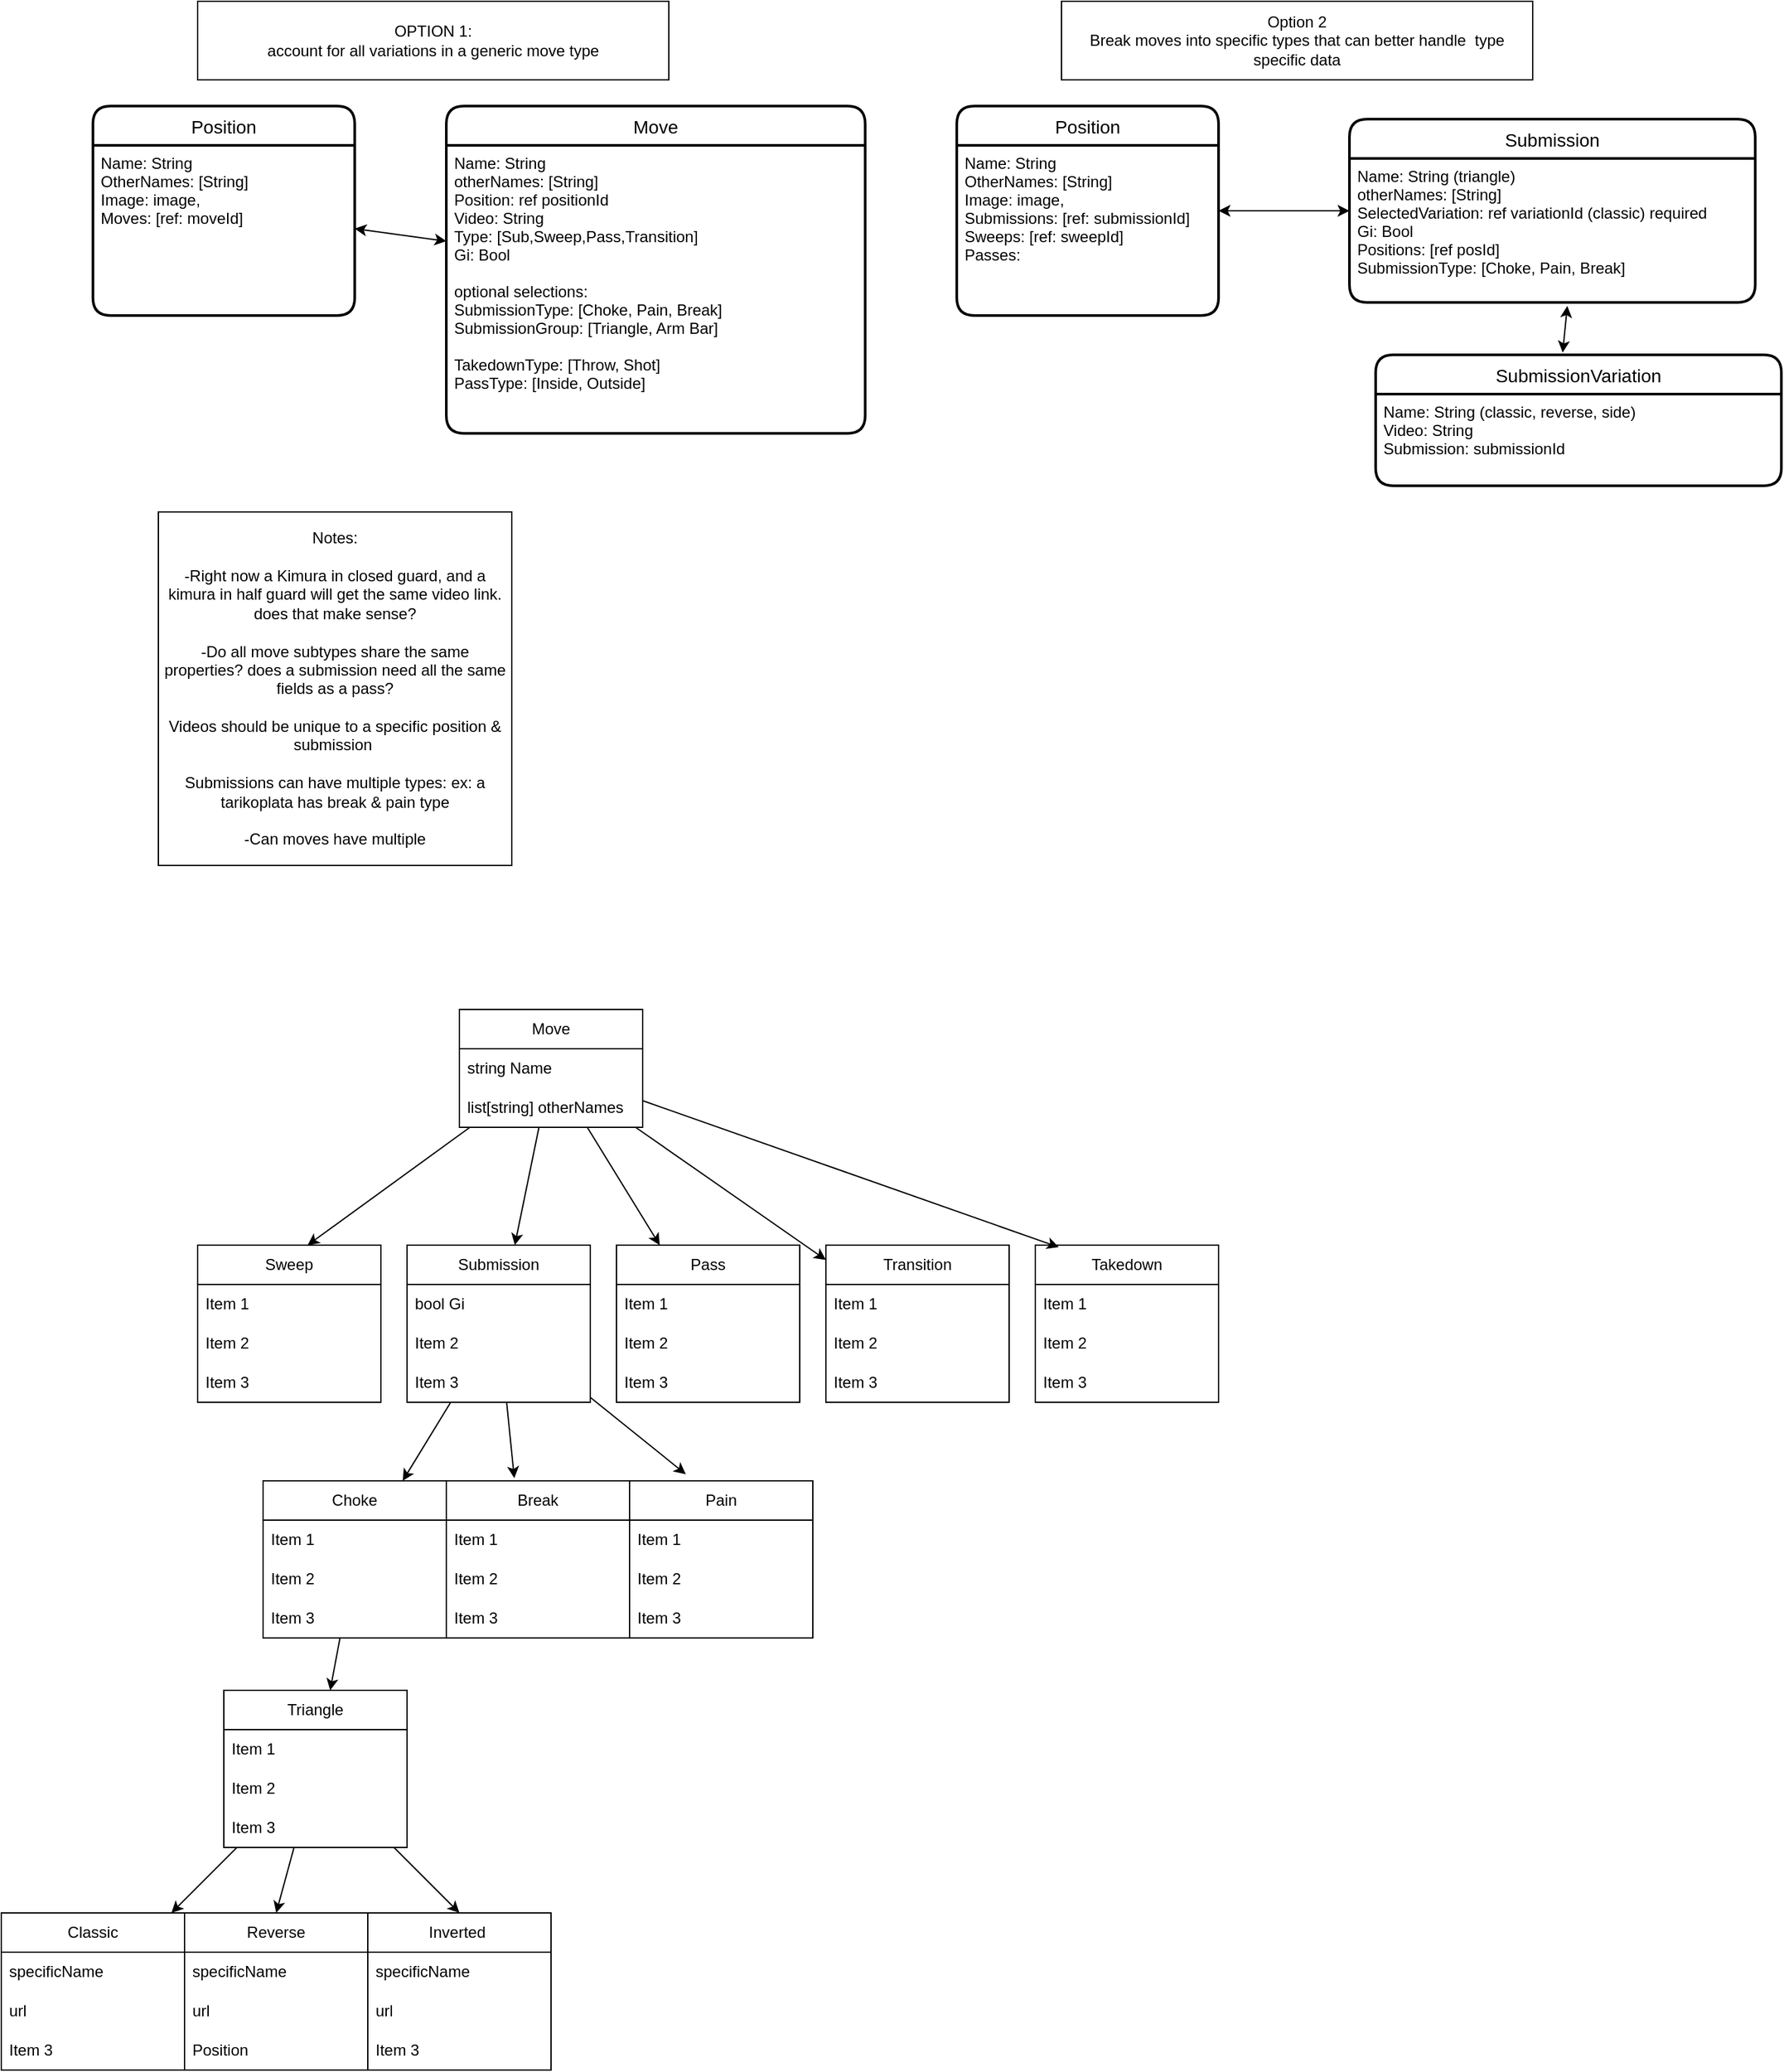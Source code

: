<mxfile version="20.6.0" type="device"><diagram id="05X50fhyqJWK6N9mCfJg" name="Page-1"><mxGraphModel dx="2087" dy="663" grid="1" gridSize="10" guides="1" tooltips="1" connect="1" arrows="1" fold="1" page="1" pageScale="1" pageWidth="850" pageHeight="1100" math="0" shadow="0"><root><mxCell id="0"/><mxCell id="1" parent="0"/><mxCell id="5W6L6E49-qdEjAKGWzjx-2" value="" style="endArrow=classic;html=1;rounded=0;entryX=0.6;entryY=0;entryDx=0;entryDy=0;entryPerimeter=0;" parent="1" source="5W6L6E49-qdEjAKGWzjx-4" target="5W6L6E49-qdEjAKGWzjx-8" edge="1"><mxGeometry width="50" height="50" relative="1" as="geometry"><mxPoint x="-453.98" y="882.01" as="sourcePoint"/><mxPoint x="-500" y="1030" as="targetPoint"/></mxGeometry></mxCell><mxCell id="5W6L6E49-qdEjAKGWzjx-4" value="Move" style="swimlane;fontStyle=0;childLayout=stackLayout;horizontal=1;startSize=30;horizontalStack=0;resizeParent=1;resizeParentMax=0;resizeLast=0;collapsible=1;marginBottom=0;whiteSpace=wrap;html=1;" parent="1" vertex="1"><mxGeometry x="-470" y="770" width="140" height="90" as="geometry"><mxRectangle x="220" y="80" width="70" height="30" as="alternateBounds"/></mxGeometry></mxCell><mxCell id="5W6L6E49-qdEjAKGWzjx-5" value="string Name" style="text;strokeColor=none;fillColor=none;align=left;verticalAlign=middle;spacingLeft=4;spacingRight=4;overflow=hidden;points=[[0,0.5],[1,0.5]];portConstraint=eastwest;rotatable=0;whiteSpace=wrap;html=1;" parent="5W6L6E49-qdEjAKGWzjx-4" vertex="1"><mxGeometry y="30" width="140" height="30" as="geometry"/></mxCell><mxCell id="5W6L6E49-qdEjAKGWzjx-17" value="list[string] otherNames" style="text;strokeColor=none;fillColor=none;align=left;verticalAlign=middle;spacingLeft=4;spacingRight=4;overflow=hidden;points=[[0,0.5],[1,0.5]];portConstraint=eastwest;rotatable=0;whiteSpace=wrap;html=1;" parent="5W6L6E49-qdEjAKGWzjx-4" vertex="1"><mxGeometry y="60" width="140" height="30" as="geometry"/></mxCell><mxCell id="5W6L6E49-qdEjAKGWzjx-8" value="Sweep" style="swimlane;fontStyle=0;childLayout=stackLayout;horizontal=1;startSize=30;horizontalStack=0;resizeParent=1;resizeParentMax=0;resizeLast=0;collapsible=1;marginBottom=0;whiteSpace=wrap;html=1;" parent="1" vertex="1"><mxGeometry x="-670" y="950" width="140" height="120" as="geometry"/></mxCell><mxCell id="5W6L6E49-qdEjAKGWzjx-9" value="Item 1" style="text;strokeColor=none;fillColor=none;align=left;verticalAlign=middle;spacingLeft=4;spacingRight=4;overflow=hidden;points=[[0,0.5],[1,0.5]];portConstraint=eastwest;rotatable=0;whiteSpace=wrap;html=1;" parent="5W6L6E49-qdEjAKGWzjx-8" vertex="1"><mxGeometry y="30" width="140" height="30" as="geometry"/></mxCell><mxCell id="5W6L6E49-qdEjAKGWzjx-10" value="Item 2" style="text;strokeColor=none;fillColor=none;align=left;verticalAlign=middle;spacingLeft=4;spacingRight=4;overflow=hidden;points=[[0,0.5],[1,0.5]];portConstraint=eastwest;rotatable=0;whiteSpace=wrap;html=1;" parent="5W6L6E49-qdEjAKGWzjx-8" vertex="1"><mxGeometry y="60" width="140" height="30" as="geometry"/></mxCell><mxCell id="5W6L6E49-qdEjAKGWzjx-11" value="Item 3" style="text;strokeColor=none;fillColor=none;align=left;verticalAlign=middle;spacingLeft=4;spacingRight=4;overflow=hidden;points=[[0,0.5],[1,0.5]];portConstraint=eastwest;rotatable=0;whiteSpace=wrap;html=1;" parent="5W6L6E49-qdEjAKGWzjx-8" vertex="1"><mxGeometry y="90" width="140" height="30" as="geometry"/></mxCell><mxCell id="5W6L6E49-qdEjAKGWzjx-12" value="Submission" style="swimlane;fontStyle=0;childLayout=stackLayout;horizontal=1;startSize=30;horizontalStack=0;resizeParent=1;resizeParentMax=0;resizeLast=0;collapsible=1;marginBottom=0;whiteSpace=wrap;html=1;" parent="1" vertex="1"><mxGeometry x="-510" y="950" width="140" height="120" as="geometry"/></mxCell><mxCell id="5W6L6E49-qdEjAKGWzjx-13" value="bool Gi" style="text;strokeColor=none;fillColor=none;align=left;verticalAlign=middle;spacingLeft=4;spacingRight=4;overflow=hidden;points=[[0,0.5],[1,0.5]];portConstraint=eastwest;rotatable=0;whiteSpace=wrap;html=1;" parent="5W6L6E49-qdEjAKGWzjx-12" vertex="1"><mxGeometry y="30" width="140" height="30" as="geometry"/></mxCell><mxCell id="5W6L6E49-qdEjAKGWzjx-14" value="Item 2" style="text;strokeColor=none;fillColor=none;align=left;verticalAlign=middle;spacingLeft=4;spacingRight=4;overflow=hidden;points=[[0,0.5],[1,0.5]];portConstraint=eastwest;rotatable=0;whiteSpace=wrap;html=1;" parent="5W6L6E49-qdEjAKGWzjx-12" vertex="1"><mxGeometry y="60" width="140" height="30" as="geometry"/></mxCell><mxCell id="5W6L6E49-qdEjAKGWzjx-15" value="Item 3" style="text;strokeColor=none;fillColor=none;align=left;verticalAlign=middle;spacingLeft=4;spacingRight=4;overflow=hidden;points=[[0,0.5],[1,0.5]];portConstraint=eastwest;rotatable=0;whiteSpace=wrap;html=1;" parent="5W6L6E49-qdEjAKGWzjx-12" vertex="1"><mxGeometry y="90" width="140" height="30" as="geometry"/></mxCell><mxCell id="5W6L6E49-qdEjAKGWzjx-16" value="" style="endArrow=classic;html=1;rounded=0;" parent="1" source="5W6L6E49-qdEjAKGWzjx-4" target="5W6L6E49-qdEjAKGWzjx-12" edge="1"><mxGeometry width="50" height="50" relative="1" as="geometry"><mxPoint x="-370" y="870" as="sourcePoint"/><mxPoint x="-240" y="1060" as="targetPoint"/></mxGeometry></mxCell><mxCell id="5W6L6E49-qdEjAKGWzjx-19" value="Pass" style="swimlane;fontStyle=0;childLayout=stackLayout;horizontal=1;startSize=30;horizontalStack=0;resizeParent=1;resizeParentMax=0;resizeLast=0;collapsible=1;marginBottom=0;whiteSpace=wrap;html=1;" parent="1" vertex="1"><mxGeometry x="-350" y="950" width="140" height="120" as="geometry"/></mxCell><mxCell id="5W6L6E49-qdEjAKGWzjx-20" value="Item 1" style="text;strokeColor=none;fillColor=none;align=left;verticalAlign=middle;spacingLeft=4;spacingRight=4;overflow=hidden;points=[[0,0.5],[1,0.5]];portConstraint=eastwest;rotatable=0;whiteSpace=wrap;html=1;" parent="5W6L6E49-qdEjAKGWzjx-19" vertex="1"><mxGeometry y="30" width="140" height="30" as="geometry"/></mxCell><mxCell id="5W6L6E49-qdEjAKGWzjx-21" value="Item 2" style="text;strokeColor=none;fillColor=none;align=left;verticalAlign=middle;spacingLeft=4;spacingRight=4;overflow=hidden;points=[[0,0.5],[1,0.5]];portConstraint=eastwest;rotatable=0;whiteSpace=wrap;html=1;" parent="5W6L6E49-qdEjAKGWzjx-19" vertex="1"><mxGeometry y="60" width="140" height="30" as="geometry"/></mxCell><mxCell id="5W6L6E49-qdEjAKGWzjx-22" value="Item 3" style="text;strokeColor=none;fillColor=none;align=left;verticalAlign=middle;spacingLeft=4;spacingRight=4;overflow=hidden;points=[[0,0.5],[1,0.5]];portConstraint=eastwest;rotatable=0;whiteSpace=wrap;html=1;" parent="5W6L6E49-qdEjAKGWzjx-19" vertex="1"><mxGeometry y="90" width="140" height="30" as="geometry"/></mxCell><mxCell id="5W6L6E49-qdEjAKGWzjx-23" value="" style="endArrow=classic;html=1;rounded=0;" parent="1" source="5W6L6E49-qdEjAKGWzjx-4" target="5W6L6E49-qdEjAKGWzjx-19" edge="1"><mxGeometry width="50" height="50" relative="1" as="geometry"><mxPoint x="-290" y="910" as="sourcePoint"/><mxPoint x="-240" y="860" as="targetPoint"/></mxGeometry></mxCell><mxCell id="5W6L6E49-qdEjAKGWzjx-24" value="Transition" style="swimlane;fontStyle=0;childLayout=stackLayout;horizontal=1;startSize=30;horizontalStack=0;resizeParent=1;resizeParentMax=0;resizeLast=0;collapsible=1;marginBottom=0;whiteSpace=wrap;html=1;" parent="1" vertex="1"><mxGeometry x="-190" y="950" width="140" height="120" as="geometry"/></mxCell><mxCell id="5W6L6E49-qdEjAKGWzjx-25" value="Item 1" style="text;strokeColor=none;fillColor=none;align=left;verticalAlign=middle;spacingLeft=4;spacingRight=4;overflow=hidden;points=[[0,0.5],[1,0.5]];portConstraint=eastwest;rotatable=0;whiteSpace=wrap;html=1;" parent="5W6L6E49-qdEjAKGWzjx-24" vertex="1"><mxGeometry y="30" width="140" height="30" as="geometry"/></mxCell><mxCell id="5W6L6E49-qdEjAKGWzjx-26" value="Item 2" style="text;strokeColor=none;fillColor=none;align=left;verticalAlign=middle;spacingLeft=4;spacingRight=4;overflow=hidden;points=[[0,0.5],[1,0.5]];portConstraint=eastwest;rotatable=0;whiteSpace=wrap;html=1;" parent="5W6L6E49-qdEjAKGWzjx-24" vertex="1"><mxGeometry y="60" width="140" height="30" as="geometry"/></mxCell><mxCell id="5W6L6E49-qdEjAKGWzjx-27" value="Item 3" style="text;strokeColor=none;fillColor=none;align=left;verticalAlign=middle;spacingLeft=4;spacingRight=4;overflow=hidden;points=[[0,0.5],[1,0.5]];portConstraint=eastwest;rotatable=0;whiteSpace=wrap;html=1;" parent="5W6L6E49-qdEjAKGWzjx-24" vertex="1"><mxGeometry y="90" width="140" height="30" as="geometry"/></mxCell><mxCell id="5W6L6E49-qdEjAKGWzjx-28" value="" style="endArrow=classic;html=1;rounded=0;" parent="1" source="5W6L6E49-qdEjAKGWzjx-4" target="5W6L6E49-qdEjAKGWzjx-24" edge="1"><mxGeometry width="50" height="50" relative="1" as="geometry"><mxPoint x="-290" y="910" as="sourcePoint"/><mxPoint x="-240" y="860" as="targetPoint"/></mxGeometry></mxCell><mxCell id="5W6L6E49-qdEjAKGWzjx-29" value="Choke" style="swimlane;fontStyle=0;childLayout=stackLayout;horizontal=1;startSize=30;horizontalStack=0;resizeParent=1;resizeParentMax=0;resizeLast=0;collapsible=1;marginBottom=0;whiteSpace=wrap;html=1;" parent="1" vertex="1"><mxGeometry x="-620" y="1130" width="140" height="120" as="geometry"/></mxCell><mxCell id="5W6L6E49-qdEjAKGWzjx-30" value="Item 1" style="text;strokeColor=none;fillColor=none;align=left;verticalAlign=middle;spacingLeft=4;spacingRight=4;overflow=hidden;points=[[0,0.5],[1,0.5]];portConstraint=eastwest;rotatable=0;whiteSpace=wrap;html=1;" parent="5W6L6E49-qdEjAKGWzjx-29" vertex="1"><mxGeometry y="30" width="140" height="30" as="geometry"/></mxCell><mxCell id="5W6L6E49-qdEjAKGWzjx-31" value="Item 2" style="text;strokeColor=none;fillColor=none;align=left;verticalAlign=middle;spacingLeft=4;spacingRight=4;overflow=hidden;points=[[0,0.5],[1,0.5]];portConstraint=eastwest;rotatable=0;whiteSpace=wrap;html=1;" parent="5W6L6E49-qdEjAKGWzjx-29" vertex="1"><mxGeometry y="60" width="140" height="30" as="geometry"/></mxCell><mxCell id="5W6L6E49-qdEjAKGWzjx-32" value="Item 3" style="text;strokeColor=none;fillColor=none;align=left;verticalAlign=middle;spacingLeft=4;spacingRight=4;overflow=hidden;points=[[0,0.5],[1,0.5]];portConstraint=eastwest;rotatable=0;whiteSpace=wrap;html=1;" parent="5W6L6E49-qdEjAKGWzjx-29" vertex="1"><mxGeometry y="90" width="140" height="30" as="geometry"/></mxCell><mxCell id="5W6L6E49-qdEjAKGWzjx-33" value="" style="endArrow=classic;html=1;rounded=0;" parent="1" source="5W6L6E49-qdEjAKGWzjx-12" target="5W6L6E49-qdEjAKGWzjx-29" edge="1"><mxGeometry width="50" height="50" relative="1" as="geometry"><mxPoint x="-290" y="910" as="sourcePoint"/><mxPoint x="-240" y="860" as="targetPoint"/></mxGeometry></mxCell><mxCell id="5W6L6E49-qdEjAKGWzjx-39" value="Break" style="swimlane;fontStyle=0;childLayout=stackLayout;horizontal=1;startSize=30;horizontalStack=0;resizeParent=1;resizeParentMax=0;resizeLast=0;collapsible=1;marginBottom=0;whiteSpace=wrap;html=1;" parent="1" vertex="1"><mxGeometry x="-480" y="1130" width="140" height="120" as="geometry"/></mxCell><mxCell id="5W6L6E49-qdEjAKGWzjx-40" value="Item 1" style="text;strokeColor=none;fillColor=none;align=left;verticalAlign=middle;spacingLeft=4;spacingRight=4;overflow=hidden;points=[[0,0.5],[1,0.5]];portConstraint=eastwest;rotatable=0;whiteSpace=wrap;html=1;" parent="5W6L6E49-qdEjAKGWzjx-39" vertex="1"><mxGeometry y="30" width="140" height="30" as="geometry"/></mxCell><mxCell id="5W6L6E49-qdEjAKGWzjx-41" value="Item 2" style="text;strokeColor=none;fillColor=none;align=left;verticalAlign=middle;spacingLeft=4;spacingRight=4;overflow=hidden;points=[[0,0.5],[1,0.5]];portConstraint=eastwest;rotatable=0;whiteSpace=wrap;html=1;" parent="5W6L6E49-qdEjAKGWzjx-39" vertex="1"><mxGeometry y="60" width="140" height="30" as="geometry"/></mxCell><mxCell id="5W6L6E49-qdEjAKGWzjx-42" value="Item 3" style="text;strokeColor=none;fillColor=none;align=left;verticalAlign=middle;spacingLeft=4;spacingRight=4;overflow=hidden;points=[[0,0.5],[1,0.5]];portConstraint=eastwest;rotatable=0;whiteSpace=wrap;html=1;" parent="5W6L6E49-qdEjAKGWzjx-39" vertex="1"><mxGeometry y="90" width="140" height="30" as="geometry"/></mxCell><mxCell id="5W6L6E49-qdEjAKGWzjx-43" value="" style="endArrow=classic;html=1;rounded=0;entryX=0.371;entryY=-0.017;entryDx=0;entryDy=0;entryPerimeter=0;" parent="1" source="5W6L6E49-qdEjAKGWzjx-12" target="5W6L6E49-qdEjAKGWzjx-39" edge="1"><mxGeometry width="50" height="50" relative="1" as="geometry"><mxPoint x="-290" y="910" as="sourcePoint"/><mxPoint x="-240" y="860" as="targetPoint"/></mxGeometry></mxCell><mxCell id="5W6L6E49-qdEjAKGWzjx-44" value="Pain" style="swimlane;fontStyle=0;childLayout=stackLayout;horizontal=1;startSize=30;horizontalStack=0;resizeParent=1;resizeParentMax=0;resizeLast=0;collapsible=1;marginBottom=0;whiteSpace=wrap;html=1;" parent="1" vertex="1"><mxGeometry x="-340" y="1130" width="140" height="120" as="geometry"/></mxCell><mxCell id="5W6L6E49-qdEjAKGWzjx-45" value="Item 1" style="text;strokeColor=none;fillColor=none;align=left;verticalAlign=middle;spacingLeft=4;spacingRight=4;overflow=hidden;points=[[0,0.5],[1,0.5]];portConstraint=eastwest;rotatable=0;whiteSpace=wrap;html=1;" parent="5W6L6E49-qdEjAKGWzjx-44" vertex="1"><mxGeometry y="30" width="140" height="30" as="geometry"/></mxCell><mxCell id="5W6L6E49-qdEjAKGWzjx-46" value="Item 2" style="text;strokeColor=none;fillColor=none;align=left;verticalAlign=middle;spacingLeft=4;spacingRight=4;overflow=hidden;points=[[0,0.5],[1,0.5]];portConstraint=eastwest;rotatable=0;whiteSpace=wrap;html=1;" parent="5W6L6E49-qdEjAKGWzjx-44" vertex="1"><mxGeometry y="60" width="140" height="30" as="geometry"/></mxCell><mxCell id="5W6L6E49-qdEjAKGWzjx-47" value="Item 3" style="text;strokeColor=none;fillColor=none;align=left;verticalAlign=middle;spacingLeft=4;spacingRight=4;overflow=hidden;points=[[0,0.5],[1,0.5]];portConstraint=eastwest;rotatable=0;whiteSpace=wrap;html=1;" parent="5W6L6E49-qdEjAKGWzjx-44" vertex="1"><mxGeometry y="90" width="140" height="30" as="geometry"/></mxCell><mxCell id="5W6L6E49-qdEjAKGWzjx-48" value="" style="endArrow=classic;html=1;rounded=0;entryX=0.307;entryY=-0.042;entryDx=0;entryDy=0;entryPerimeter=0;" parent="1" source="5W6L6E49-qdEjAKGWzjx-12" target="5W6L6E49-qdEjAKGWzjx-44" edge="1"><mxGeometry width="50" height="50" relative="1" as="geometry"><mxPoint x="-398.494" y="1080" as="sourcePoint"/><mxPoint x="-368.06" y="1137.96" as="targetPoint"/></mxGeometry></mxCell><mxCell id="5W6L6E49-qdEjAKGWzjx-49" value="Triangle" style="swimlane;fontStyle=0;childLayout=stackLayout;horizontal=1;startSize=30;horizontalStack=0;resizeParent=1;resizeParentMax=0;resizeLast=0;collapsible=1;marginBottom=0;whiteSpace=wrap;html=1;" parent="1" vertex="1"><mxGeometry x="-650" y="1290" width="140" height="120" as="geometry"/></mxCell><mxCell id="5W6L6E49-qdEjAKGWzjx-50" value="Item 1" style="text;strokeColor=none;fillColor=none;align=left;verticalAlign=middle;spacingLeft=4;spacingRight=4;overflow=hidden;points=[[0,0.5],[1,0.5]];portConstraint=eastwest;rotatable=0;whiteSpace=wrap;html=1;" parent="5W6L6E49-qdEjAKGWzjx-49" vertex="1"><mxGeometry y="30" width="140" height="30" as="geometry"/></mxCell><mxCell id="5W6L6E49-qdEjAKGWzjx-51" value="Item 2" style="text;strokeColor=none;fillColor=none;align=left;verticalAlign=middle;spacingLeft=4;spacingRight=4;overflow=hidden;points=[[0,0.5],[1,0.5]];portConstraint=eastwest;rotatable=0;whiteSpace=wrap;html=1;" parent="5W6L6E49-qdEjAKGWzjx-49" vertex="1"><mxGeometry y="60" width="140" height="30" as="geometry"/></mxCell><mxCell id="5W6L6E49-qdEjAKGWzjx-52" value="Item 3" style="text;strokeColor=none;fillColor=none;align=left;verticalAlign=middle;spacingLeft=4;spacingRight=4;overflow=hidden;points=[[0,0.5],[1,0.5]];portConstraint=eastwest;rotatable=0;whiteSpace=wrap;html=1;" parent="5W6L6E49-qdEjAKGWzjx-49" vertex="1"><mxGeometry y="90" width="140" height="30" as="geometry"/></mxCell><mxCell id="5W6L6E49-qdEjAKGWzjx-53" value="" style="endArrow=classic;html=1;rounded=0;" parent="1" source="5W6L6E49-qdEjAKGWzjx-29" target="5W6L6E49-qdEjAKGWzjx-49" edge="1"><mxGeometry width="50" height="50" relative="1" as="geometry"><mxPoint x="-290" y="1110" as="sourcePoint"/><mxPoint x="-490" y="1270" as="targetPoint"/></mxGeometry></mxCell><mxCell id="5W6L6E49-qdEjAKGWzjx-54" value="Inverted&amp;nbsp;" style="swimlane;fontStyle=0;childLayout=stackLayout;horizontal=1;startSize=30;horizontalStack=0;resizeParent=1;resizeParentMax=0;resizeLast=0;collapsible=1;marginBottom=0;whiteSpace=wrap;html=1;" parent="1" vertex="1"><mxGeometry x="-540" y="1460" width="140" height="120" as="geometry"/></mxCell><mxCell id="5W6L6E49-qdEjAKGWzjx-55" value="specificName" style="text;strokeColor=none;fillColor=none;align=left;verticalAlign=middle;spacingLeft=4;spacingRight=4;overflow=hidden;points=[[0,0.5],[1,0.5]];portConstraint=eastwest;rotatable=0;whiteSpace=wrap;html=1;" parent="5W6L6E49-qdEjAKGWzjx-54" vertex="1"><mxGeometry y="30" width="140" height="30" as="geometry"/></mxCell><mxCell id="5W6L6E49-qdEjAKGWzjx-56" value="url" style="text;strokeColor=none;fillColor=none;align=left;verticalAlign=middle;spacingLeft=4;spacingRight=4;overflow=hidden;points=[[0,0.5],[1,0.5]];portConstraint=eastwest;rotatable=0;whiteSpace=wrap;html=1;" parent="5W6L6E49-qdEjAKGWzjx-54" vertex="1"><mxGeometry y="60" width="140" height="30" as="geometry"/></mxCell><mxCell id="5W6L6E49-qdEjAKGWzjx-57" value="Item 3" style="text;strokeColor=none;fillColor=none;align=left;verticalAlign=middle;spacingLeft=4;spacingRight=4;overflow=hidden;points=[[0,0.5],[1,0.5]];portConstraint=eastwest;rotatable=0;whiteSpace=wrap;html=1;" parent="5W6L6E49-qdEjAKGWzjx-54" vertex="1"><mxGeometry y="90" width="140" height="30" as="geometry"/></mxCell><mxCell id="5W6L6E49-qdEjAKGWzjx-58" value="Reverse" style="swimlane;fontStyle=0;childLayout=stackLayout;horizontal=1;startSize=30;horizontalStack=0;resizeParent=1;resizeParentMax=0;resizeLast=0;collapsible=1;marginBottom=0;whiteSpace=wrap;html=1;" parent="1" vertex="1"><mxGeometry x="-680" y="1460" width="140" height="120" as="geometry"/></mxCell><mxCell id="5W6L6E49-qdEjAKGWzjx-59" value="specificName" style="text;strokeColor=none;fillColor=none;align=left;verticalAlign=middle;spacingLeft=4;spacingRight=4;overflow=hidden;points=[[0,0.5],[1,0.5]];portConstraint=eastwest;rotatable=0;whiteSpace=wrap;html=1;" parent="5W6L6E49-qdEjAKGWzjx-58" vertex="1"><mxGeometry y="30" width="140" height="30" as="geometry"/></mxCell><mxCell id="5W6L6E49-qdEjAKGWzjx-60" value="url" style="text;strokeColor=none;fillColor=none;align=left;verticalAlign=middle;spacingLeft=4;spacingRight=4;overflow=hidden;points=[[0,0.5],[1,0.5]];portConstraint=eastwest;rotatable=0;whiteSpace=wrap;html=1;" parent="5W6L6E49-qdEjAKGWzjx-58" vertex="1"><mxGeometry y="60" width="140" height="30" as="geometry"/></mxCell><mxCell id="5W6L6E49-qdEjAKGWzjx-61" value="Position" style="text;strokeColor=none;fillColor=none;align=left;verticalAlign=middle;spacingLeft=4;spacingRight=4;overflow=hidden;points=[[0,0.5],[1,0.5]];portConstraint=eastwest;rotatable=0;whiteSpace=wrap;html=1;" parent="5W6L6E49-qdEjAKGWzjx-58" vertex="1"><mxGeometry y="90" width="140" height="30" as="geometry"/></mxCell><mxCell id="5W6L6E49-qdEjAKGWzjx-62" value="Classic" style="swimlane;fontStyle=0;childLayout=stackLayout;horizontal=1;startSize=30;horizontalStack=0;resizeParent=1;resizeParentMax=0;resizeLast=0;collapsible=1;marginBottom=0;whiteSpace=wrap;html=1;" parent="1" vertex="1"><mxGeometry x="-820" y="1460" width="140" height="120" as="geometry"/></mxCell><mxCell id="5W6L6E49-qdEjAKGWzjx-63" value="specificName" style="text;strokeColor=none;fillColor=none;align=left;verticalAlign=middle;spacingLeft=4;spacingRight=4;overflow=hidden;points=[[0,0.5],[1,0.5]];portConstraint=eastwest;rotatable=0;whiteSpace=wrap;html=1;" parent="5W6L6E49-qdEjAKGWzjx-62" vertex="1"><mxGeometry y="30" width="140" height="30" as="geometry"/></mxCell><mxCell id="5W6L6E49-qdEjAKGWzjx-64" value="url" style="text;strokeColor=none;fillColor=none;align=left;verticalAlign=middle;spacingLeft=4;spacingRight=4;overflow=hidden;points=[[0,0.5],[1,0.5]];portConstraint=eastwest;rotatable=0;whiteSpace=wrap;html=1;" parent="5W6L6E49-qdEjAKGWzjx-62" vertex="1"><mxGeometry y="60" width="140" height="30" as="geometry"/></mxCell><mxCell id="5W6L6E49-qdEjAKGWzjx-65" value="Item 3" style="text;strokeColor=none;fillColor=none;align=left;verticalAlign=middle;spacingLeft=4;spacingRight=4;overflow=hidden;points=[[0,0.5],[1,0.5]];portConstraint=eastwest;rotatable=0;whiteSpace=wrap;html=1;" parent="5W6L6E49-qdEjAKGWzjx-62" vertex="1"><mxGeometry y="90" width="140" height="30" as="geometry"/></mxCell><mxCell id="5W6L6E49-qdEjAKGWzjx-66" value="" style="endArrow=classic;html=1;rounded=0;" parent="1" source="5W6L6E49-qdEjAKGWzjx-49" target="5W6L6E49-qdEjAKGWzjx-62" edge="1"><mxGeometry width="50" height="50" relative="1" as="geometry"><mxPoint x="-290" y="1310" as="sourcePoint"/><mxPoint x="-240" y="1260" as="targetPoint"/></mxGeometry></mxCell><mxCell id="5W6L6E49-qdEjAKGWzjx-67" value="" style="endArrow=classic;html=1;rounded=0;entryX=0.5;entryY=0;entryDx=0;entryDy=0;" parent="1" source="5W6L6E49-qdEjAKGWzjx-49" target="5W6L6E49-qdEjAKGWzjx-58" edge="1"><mxGeometry width="50" height="50" relative="1" as="geometry"><mxPoint x="-630" y="1420" as="sourcePoint"/><mxPoint x="-680" y="1470" as="targetPoint"/></mxGeometry></mxCell><mxCell id="5W6L6E49-qdEjAKGWzjx-68" value="" style="endArrow=classic;html=1;rounded=0;entryX=0.5;entryY=0;entryDx=0;entryDy=0;" parent="1" source="5W6L6E49-qdEjAKGWzjx-49" target="5W6L6E49-qdEjAKGWzjx-54" edge="1"><mxGeometry width="50" height="50" relative="1" as="geometry"><mxPoint x="-586.364" y="1420" as="sourcePoint"/><mxPoint x="-600" y="1470" as="targetPoint"/></mxGeometry></mxCell><mxCell id="69fdsjzR59sFg0yMuvUe-1" value="Position" style="swimlane;childLayout=stackLayout;horizontal=1;startSize=30;horizontalStack=0;rounded=1;fontSize=14;fontStyle=0;strokeWidth=2;resizeParent=0;resizeLast=1;shadow=0;dashed=0;align=center;" vertex="1" parent="1"><mxGeometry x="-750" y="80" width="200" height="160" as="geometry"/></mxCell><mxCell id="69fdsjzR59sFg0yMuvUe-2" value="Name: String&#10;OtherNames: [String]&#10;Image: image,&#10;Moves: [ref: moveId]" style="align=left;strokeColor=none;fillColor=none;spacingLeft=4;fontSize=12;verticalAlign=top;resizable=0;rotatable=0;part=1;" vertex="1" parent="69fdsjzR59sFg0yMuvUe-1"><mxGeometry y="30" width="200" height="130" as="geometry"/></mxCell><mxCell id="69fdsjzR59sFg0yMuvUe-3" value="Move" style="swimlane;childLayout=stackLayout;horizontal=1;startSize=30;horizontalStack=0;rounded=1;fontSize=14;fontStyle=0;strokeWidth=2;resizeParent=0;resizeLast=1;shadow=0;dashed=0;align=center;" vertex="1" parent="1"><mxGeometry x="-480" y="80" width="320" height="250" as="geometry"/></mxCell><mxCell id="69fdsjzR59sFg0yMuvUe-4" value="Name: String&#10;otherNames: [String]&#10;Position: ref positionId&#10;Video: String&#10;Type: [Sub,Sweep,Pass,Transition]&#10;Gi: Bool&#10;&#10;optional selections:&#10;SubmissionType: [Choke, Pain, Break]&#10;SubmissionGroup: [Triangle, Arm Bar]&#10;&#10;TakedownType: [Throw, Shot]&#10;PassType: [Inside, Outside]&#10;" style="align=left;strokeColor=none;fillColor=none;spacingLeft=4;fontSize=12;verticalAlign=top;resizable=0;rotatable=0;part=1;" vertex="1" parent="69fdsjzR59sFg0yMuvUe-3"><mxGeometry y="30" width="320" height="220" as="geometry"/></mxCell><mxCell id="69fdsjzR59sFg0yMuvUe-14" value="" style="endArrow=classic;startArrow=classic;html=1;rounded=0;" edge="1" parent="1" source="69fdsjzR59sFg0yMuvUe-1" target="69fdsjzR59sFg0yMuvUe-3"><mxGeometry width="50" height="50" relative="1" as="geometry"><mxPoint x="-520" y="240" as="sourcePoint"/><mxPoint x="-470" y="190" as="targetPoint"/></mxGeometry></mxCell><mxCell id="69fdsjzR59sFg0yMuvUe-28" value="Takedown" style="swimlane;fontStyle=0;childLayout=stackLayout;horizontal=1;startSize=30;horizontalStack=0;resizeParent=1;resizeParentMax=0;resizeLast=0;collapsible=1;marginBottom=0;whiteSpace=wrap;html=1;" vertex="1" parent="1"><mxGeometry x="-30" y="950" width="140" height="120" as="geometry"/></mxCell><mxCell id="69fdsjzR59sFg0yMuvUe-29" value="Item 1" style="text;strokeColor=none;fillColor=none;align=left;verticalAlign=middle;spacingLeft=4;spacingRight=4;overflow=hidden;points=[[0,0.5],[1,0.5]];portConstraint=eastwest;rotatable=0;whiteSpace=wrap;html=1;" vertex="1" parent="69fdsjzR59sFg0yMuvUe-28"><mxGeometry y="30" width="140" height="30" as="geometry"/></mxCell><mxCell id="69fdsjzR59sFg0yMuvUe-30" value="Item 2" style="text;strokeColor=none;fillColor=none;align=left;verticalAlign=middle;spacingLeft=4;spacingRight=4;overflow=hidden;points=[[0,0.5],[1,0.5]];portConstraint=eastwest;rotatable=0;whiteSpace=wrap;html=1;" vertex="1" parent="69fdsjzR59sFg0yMuvUe-28"><mxGeometry y="60" width="140" height="30" as="geometry"/></mxCell><mxCell id="69fdsjzR59sFg0yMuvUe-31" value="Item 3" style="text;strokeColor=none;fillColor=none;align=left;verticalAlign=middle;spacingLeft=4;spacingRight=4;overflow=hidden;points=[[0,0.5],[1,0.5]];portConstraint=eastwest;rotatable=0;whiteSpace=wrap;html=1;" vertex="1" parent="69fdsjzR59sFg0yMuvUe-28"><mxGeometry y="90" width="140" height="30" as="geometry"/></mxCell><mxCell id="69fdsjzR59sFg0yMuvUe-32" value="" style="endArrow=classic;html=1;rounded=0;entryX=0.128;entryY=0.013;entryDx=0;entryDy=0;entryPerimeter=0;" edge="1" parent="1" source="5W6L6E49-qdEjAKGWzjx-4" target="69fdsjzR59sFg0yMuvUe-28"><mxGeometry width="50" height="50" relative="1" as="geometry"><mxPoint x="-250" y="1080" as="sourcePoint"/><mxPoint x="-200" y="1030" as="targetPoint"/></mxGeometry></mxCell><mxCell id="69fdsjzR59sFg0yMuvUe-33" value="Notes:&lt;br&gt;&lt;br&gt;-Right now a Kimura in closed guard, and a kimura in half guard will get the same video link. does that make sense?&lt;br&gt;&lt;br&gt;-Do all move subtypes share the same properties? does a submission need all the same fields as a pass?&lt;br&gt;&lt;br&gt;Videos should be unique to a specific position &amp;amp; submission&amp;nbsp;&lt;br&gt;&lt;br&gt;Submissions can have multiple types: ex: a tarikoplata has break &amp;amp; pain type&lt;br&gt;&lt;br&gt;-Can moves have multiple" style="whiteSpace=wrap;html=1;aspect=fixed;" vertex="1" parent="1"><mxGeometry x="-700" y="390" width="270" height="270" as="geometry"/></mxCell><mxCell id="69fdsjzR59sFg0yMuvUe-35" value="OPTION 1:&lt;br&gt;account for all variations in a generic move type" style="rounded=0;whiteSpace=wrap;html=1;" vertex="1" parent="1"><mxGeometry x="-670" width="360" height="60" as="geometry"/></mxCell><mxCell id="69fdsjzR59sFg0yMuvUe-46" value="Position" style="swimlane;childLayout=stackLayout;horizontal=1;startSize=30;horizontalStack=0;rounded=1;fontSize=14;fontStyle=0;strokeWidth=2;resizeParent=0;resizeLast=1;shadow=0;dashed=0;align=center;" vertex="1" parent="1"><mxGeometry x="-90" y="80" width="200" height="160" as="geometry"/></mxCell><mxCell id="69fdsjzR59sFg0yMuvUe-47" value="Name: String&#10;OtherNames: [String]&#10;Image: image,&#10;Submissions: [ref: submissionId]&#10;Sweeps: [ref: sweepId]&#10;Passes: " style="align=left;strokeColor=none;fillColor=none;spacingLeft=4;fontSize=12;verticalAlign=top;resizable=0;rotatable=0;part=1;" vertex="1" parent="69fdsjzR59sFg0yMuvUe-46"><mxGeometry y="30" width="200" height="130" as="geometry"/></mxCell><mxCell id="69fdsjzR59sFg0yMuvUe-48" value="Submission" style="swimlane;childLayout=stackLayout;horizontal=1;startSize=30;horizontalStack=0;rounded=1;fontSize=14;fontStyle=0;strokeWidth=2;resizeParent=0;resizeLast=1;shadow=0;dashed=0;align=center;" vertex="1" parent="1"><mxGeometry x="210" y="90" width="310" height="140" as="geometry"/></mxCell><mxCell id="69fdsjzR59sFg0yMuvUe-49" value="Name: String (triangle)&#10;otherNames: [String]&#10;SelectedVariation: ref variationId (classic) required&#10;Gi: Bool&#10;Positions: [ref posId]&#10;SubmissionType: [Choke, Pain, Break]&#10;&#10;" style="align=left;strokeColor=none;fillColor=none;spacingLeft=4;fontSize=12;verticalAlign=top;resizable=0;rotatable=0;part=1;" vertex="1" parent="69fdsjzR59sFg0yMuvUe-48"><mxGeometry y="30" width="310" height="110" as="geometry"/></mxCell><mxCell id="69fdsjzR59sFg0yMuvUe-50" value="" style="endArrow=classic;startArrow=classic;html=1;rounded=0;" edge="1" parent="1" source="69fdsjzR59sFg0yMuvUe-46" target="69fdsjzR59sFg0yMuvUe-48"><mxGeometry width="50" height="50" relative="1" as="geometry"><mxPoint x="140" y="240" as="sourcePoint"/><mxPoint x="190" y="190" as="targetPoint"/></mxGeometry></mxCell><mxCell id="69fdsjzR59sFg0yMuvUe-51" value="Option 2&lt;br&gt;Break moves into specific types that can better handle&amp;nbsp; type specific data" style="rounded=0;whiteSpace=wrap;html=1;" vertex="1" parent="1"><mxGeometry x="-10" width="360" height="60" as="geometry"/></mxCell><mxCell id="69fdsjzR59sFg0yMuvUe-60" value="SubmissionVariation" style="swimlane;childLayout=stackLayout;horizontal=1;startSize=30;horizontalStack=0;rounded=1;fontSize=14;fontStyle=0;strokeWidth=2;resizeParent=0;resizeLast=1;shadow=0;dashed=0;align=center;" vertex="1" parent="1"><mxGeometry x="230" y="270" width="310" height="100" as="geometry"/></mxCell><mxCell id="69fdsjzR59sFg0yMuvUe-61" value="Name: String (classic, reverse, side)&#10;Video: String&#10;Submission: submissionId&#10;" style="align=left;strokeColor=none;fillColor=none;spacingLeft=4;fontSize=12;verticalAlign=top;resizable=0;rotatable=0;part=1;" vertex="1" parent="69fdsjzR59sFg0yMuvUe-60"><mxGeometry y="30" width="310" height="70" as="geometry"/></mxCell><mxCell id="69fdsjzR59sFg0yMuvUe-65" value="" style="endArrow=classic;startArrow=classic;html=1;rounded=0;entryX=0.537;entryY=1.024;entryDx=0;entryDy=0;entryPerimeter=0;exitX=0.461;exitY=-0.017;exitDx=0;exitDy=0;exitPerimeter=0;" edge="1" parent="1" source="69fdsjzR59sFg0yMuvUe-60" target="69fdsjzR59sFg0yMuvUe-49"><mxGeometry width="50" height="50" relative="1" as="geometry"><mxPoint x="140" y="300" as="sourcePoint"/><mxPoint x="190" y="250" as="targetPoint"/></mxGeometry></mxCell></root></mxGraphModel></diagram></mxfile>